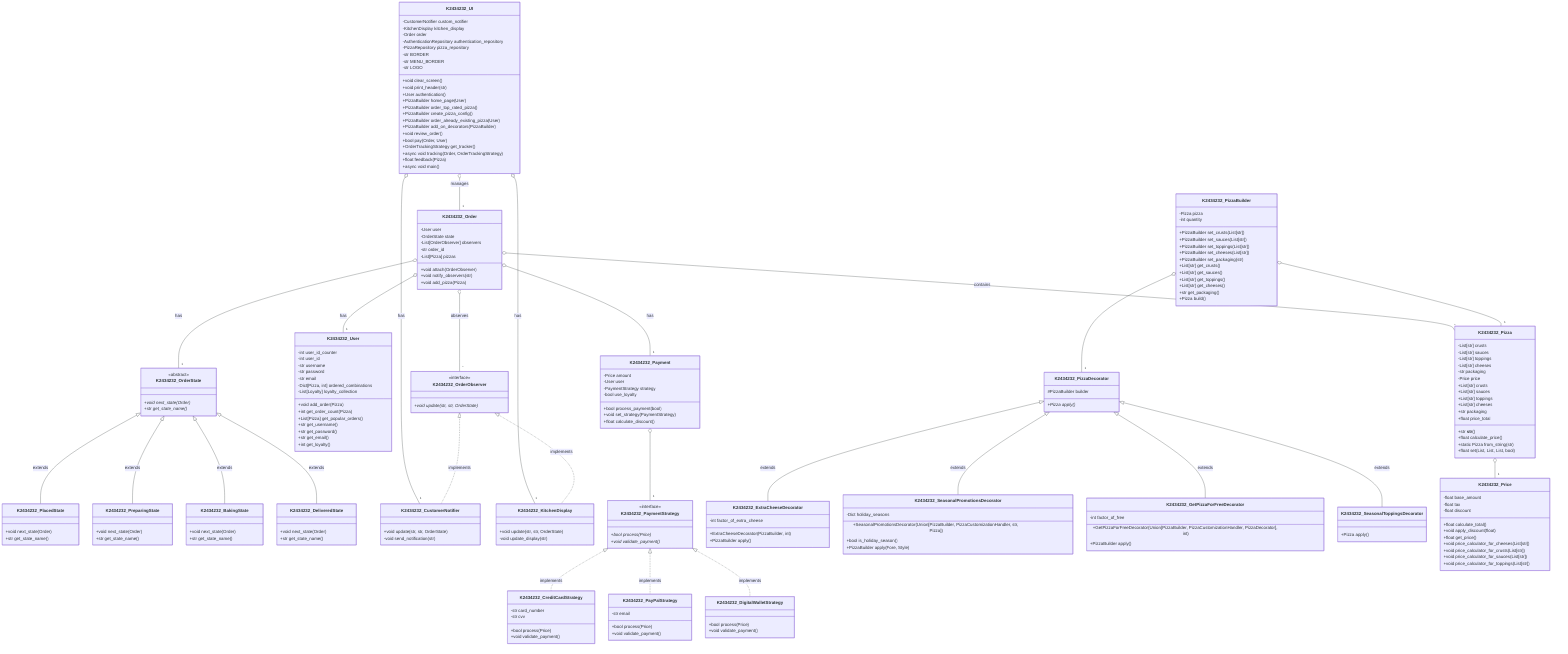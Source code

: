 ---
config:
  theme: default
  themeVariables:
    primaryColor: "#1f77b4"
    primaryTextColor: "#2d3436"
    primaryBorderColor: "#2d3436" 
    lineColor: "#2d3436"
    secondaryColor: "#ffffff"
  flowchart:
    diagramPadding: 20
    nodeSpacing: 50
    rankSpacing: 50
    defaultRenderer: elk
    curve: ortho
---
classDiagram
    class K2434232_Pizza {
        -List[str] crusts
        -List[str] sauces
        -List[str] toppings
        -List[str] cheeses
        -str packaging
        -Price price
        +str __str__()
        +float calculate_price()
        +static Pizza from_string(str)
        +float set(List, List, List, bool)
        +List[str] crusts
        +List[str] sauces
        +List[str] toppings
        +List[str] cheeses
        +str packaging
        +float price_total
    }

    class K2434232_User {
        -int user_id_counter
        -int user_id
        -str username
        -str password
        -str email
        -Dict[Pizza, int] ordered_combinations
        -List[Loyalty] loyalty_collection
        +void add_order(Pizza)
        +int get_order_count(Pizza)
        +List[Pizza] get_popular_orders()
        +str get_username()
        +str get_password()
        +str get_email()
        +int get_loyalty()
    }

    class K2434232_Order {
        -User user
        -OrderState state
        -List[OrderObserver] observers
        -str order_id
        -List[Pizza] pizzas
        +void attach(OrderObserver)
        +void notify_observers(str)
        +void add_pizza(Pizza)
    }

    class K2434232_Payment {
        -Price amount
        -User user
        -PaymentStrategy strategy
        -bool use_loyalty
        +bool process_payment(bool)
        +void set_strategy(PaymentStrategy)
        +float calculate_discount()
    }

    class K2434232_PizzaBuilder {
        -Pizza pizza
        -int quantity
        +PizzaBuilder set_crusts(List[str])
        +PizzaBuilder set_sauces(List[str])
        +PizzaBuilder set_toppings(List[str])
        +PizzaBuilder set_cheeses(List[str])
        +PizzaBuilder set_packaging(str)
        +List[str] get_crusts()
        +List[str] get_sauces()
        +List[str] get_toppings()
        +List[str] get_cheeses()
        +str get_packaging()
        +Pizza build()
    }

    class K2434232_OrderState {
        <<abstract>>
        +void next_state(Order)*
        +str get_state_name()*
    }

    class K2434232_PlacedState {
        +void next_state(Order)
        +str get_state_name()
    }

    class K2434232_PreparingState {
        +void next_state(Order)
        +str get_state_name()
    }

    class K2434232_BakingState {
        +void next_state(Order)
        +str get_state_name()
    }

    class K2434232_DeliveredState {
        +void next_state(Order)
        +str get_state_name()
    }

    class K2434232_OrderObserver {
        <<interface>>
        +void update(str, str, OrderState)*
    }

    class K2434232_CustomerNotifier {
        +void update(str, str, OrderState)
        -void send_notification(str)
    }

    class K2434232_KitchenDisplay {
        +void update(str, str, OrderState)
        -void update_display(str)
    }

    class K2434232_PaymentStrategy {
        <<interface>>
        +bool process(Price)*
        +void validate_payment()*
    }

    class K2434232_CreditCardStrategy {
        -str card_number
        -str cvv
        +bool process(Price)
        +void validate_payment()
    }

    class K2434232_PayPalStrategy {
        -str email
        +bool process(Price)
        +void validate_payment()
    }

    class K2434232_DigitalWalletStrategy {
        +bool process(Price)
        +void validate_payment()
    }

    class K2434232_PizzaDecorator {
        #PizzaBuilder builder
        +Pizza apply()*
    }

    %% Extra Cheese Decorator
    class K2434232_ExtraCheeseDecorator {
        -int factor_of_extra_cheese
        +ExtraCheeseDecorator(PizzaBuilder, int)
        +PizzaBuilder apply()
    }

    %% Seasonal Promotions Decorator
    class K2434232_SeasonalPromotionsDecorator {
        -Dict holiday_seasons
        +SeasonalPromotionsDecorator(Union[PizzaBuilder, PizzaCustomizationHandler, str, Pizza])
        +bool is_holiday_season()
        +PizzaBuilder apply(Fore, Style)
    }
    
    %% Get Pizza For Free Decorator
    class K2434232_GetPizzaForFreeDecorator {
        -int factor_of_free
        +GetPizzaForFreeDecorator(Union[PizzaBuilder, PizzaCustomizationHandler, PizzaDecorator], int)
        +PizzaBuilder apply()
    }

    class K2434232_SeasonalToppingsDecorator {
        +Pizza apply()
    }

    class K2434232_Price {
        -float base_amount
        -float tax
        -float discount
        +float calculate_total()
        +void apply_discount(float)
        +float get_price()
        +void price_calculator_for_cheeses(List[str])
        +void price_calculator_for_crusts(List[str])
        +void price_calculator_for_sauces(List[str])
        +void price_calculator_for_toppings(List[str])
    }

    class K2434232_UI {
        -CustomerNotifier custom_notifier
        -KitchenDisplay kitchen_display 
        -Order order
        -AuthenticationRepository authentication_repository
        -PizzaRepository pizza_repository
        -str BORDER
        -str MENU_BORDER
        -str LOGO
        +void clear_screen()
        +void print_header(str)
        +User authentication()
        +PizzaBuilder home_page(User)
        +PizzaBuilder order_top_rated_pizza()
        +PizzaBuilder create_pizza_config()
        +PizzaBuilder order_already_existing_pizza(User)
        +PizzaBuilder add_on_decorators(PizzaBuilder)
        +void review_order()
        +bool pay(Order, User)
        +OrderTrackingStrategy get_tracker()
        +async void tracking(Order, OrderTrackingStrategy)
        +float feedback(Pizza)
        +async void main()
    }
    
    %% Core Composition Relationships with Orthogonal Lines
    K2434232_Order o-- "*" K2434232_Pizza : contains
    K2434232_Order o-- "1" K2434232_User : has
    K2434232_Order o-- "1" K2434232_OrderState : has
    K2434232_Order o-- "1" K2434232_Payment : has 
    K2434232_Order o-- "*" K2434232_OrderObserver : observes
    K2434232_UI o-- "1" K2434232_Order : manages
    K2434232_UI o-- "1" K2434232_CustomerNotifier : has
    K2434232_UI o-- "1" K2434232_KitchenDisplay : has
    K2434232_Payment o-- "1" K2434232_PaymentStrategy
    K2434232_PizzaBuilder o-- "1" K2434232_PizzaDecorator
    K2434232_PizzaBuilder o-- "1" K2434232_Pizza
    K2434232_Pizza o-- "1" K2434232_Price

    %% Rest of existing relationships remain the same
    K2434232_OrderState <|-- K2434232_PlacedState : extends
    K2434232_OrderState <|-- K2434232_PreparingState : extends
    K2434232_OrderState <|-- K2434232_BakingState : extends 
    K2434232_OrderState <|-- K2434232_DeliveredState : extends

    K2434232_OrderObserver <|.. K2434232_CustomerNotifier : implements
    K2434232_OrderObserver <|.. K2434232_KitchenDisplay : implements

    K2434232_PaymentStrategy <|.. K2434232_CreditCardStrategy : implements
    K2434232_PaymentStrategy <|.. K2434232_PayPalStrategy : implements
    K2434232_PaymentStrategy <|.. K2434232_DigitalWalletStrategy : implements

    K2434232_PizzaDecorator <|-- K2434232_ExtraCheeseDecorator : extends
    K2434232_PizzaDecorator <|-- K2434232_SeasonalPromotionsDecorator : extends
    K2434232_PizzaDecorator <|-- K2434232_GetPizzaForFreeDecorator : extends
    K2434232_PizzaDecorator <|-- K2434232_SeasonalToppingsDecorator : extends

    direction TB